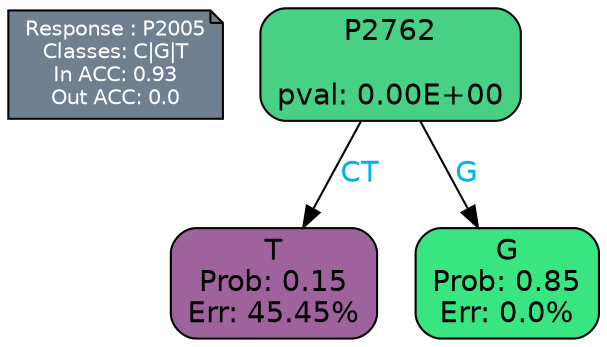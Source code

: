 digraph Tree {
node [shape=box, style="filled, rounded", color="black", fontname=helvetica] ;
graph [ranksep=equally, splines=polylines, bgcolor=transparent, dpi=600] ;
edge [fontname=helvetica] ;
LEGEND [label="Response : P2005
Classes: C|G|T
In ACC: 0.93
Out ACC: 0.0
",shape=note,align=left,style=filled,fillcolor="slategray",fontcolor="white",fontsize=10];1 [label="P2762

pval: 0.00E+00", fillcolor="#48d085"] ;
2 [label="T
Prob: 0.15
Err: 45.45%", fillcolor="#9e629d"] ;
3 [label="G
Prob: 0.85
Err: 0.0%", fillcolor="#39e581"] ;
1 -> 2 [label="CT",fontcolor=deepskyblue2] ;
1 -> 3 [label="G",fontcolor=deepskyblue2] ;
{rank = same; 2;3;}{rank = same; LEGEND;1;}}